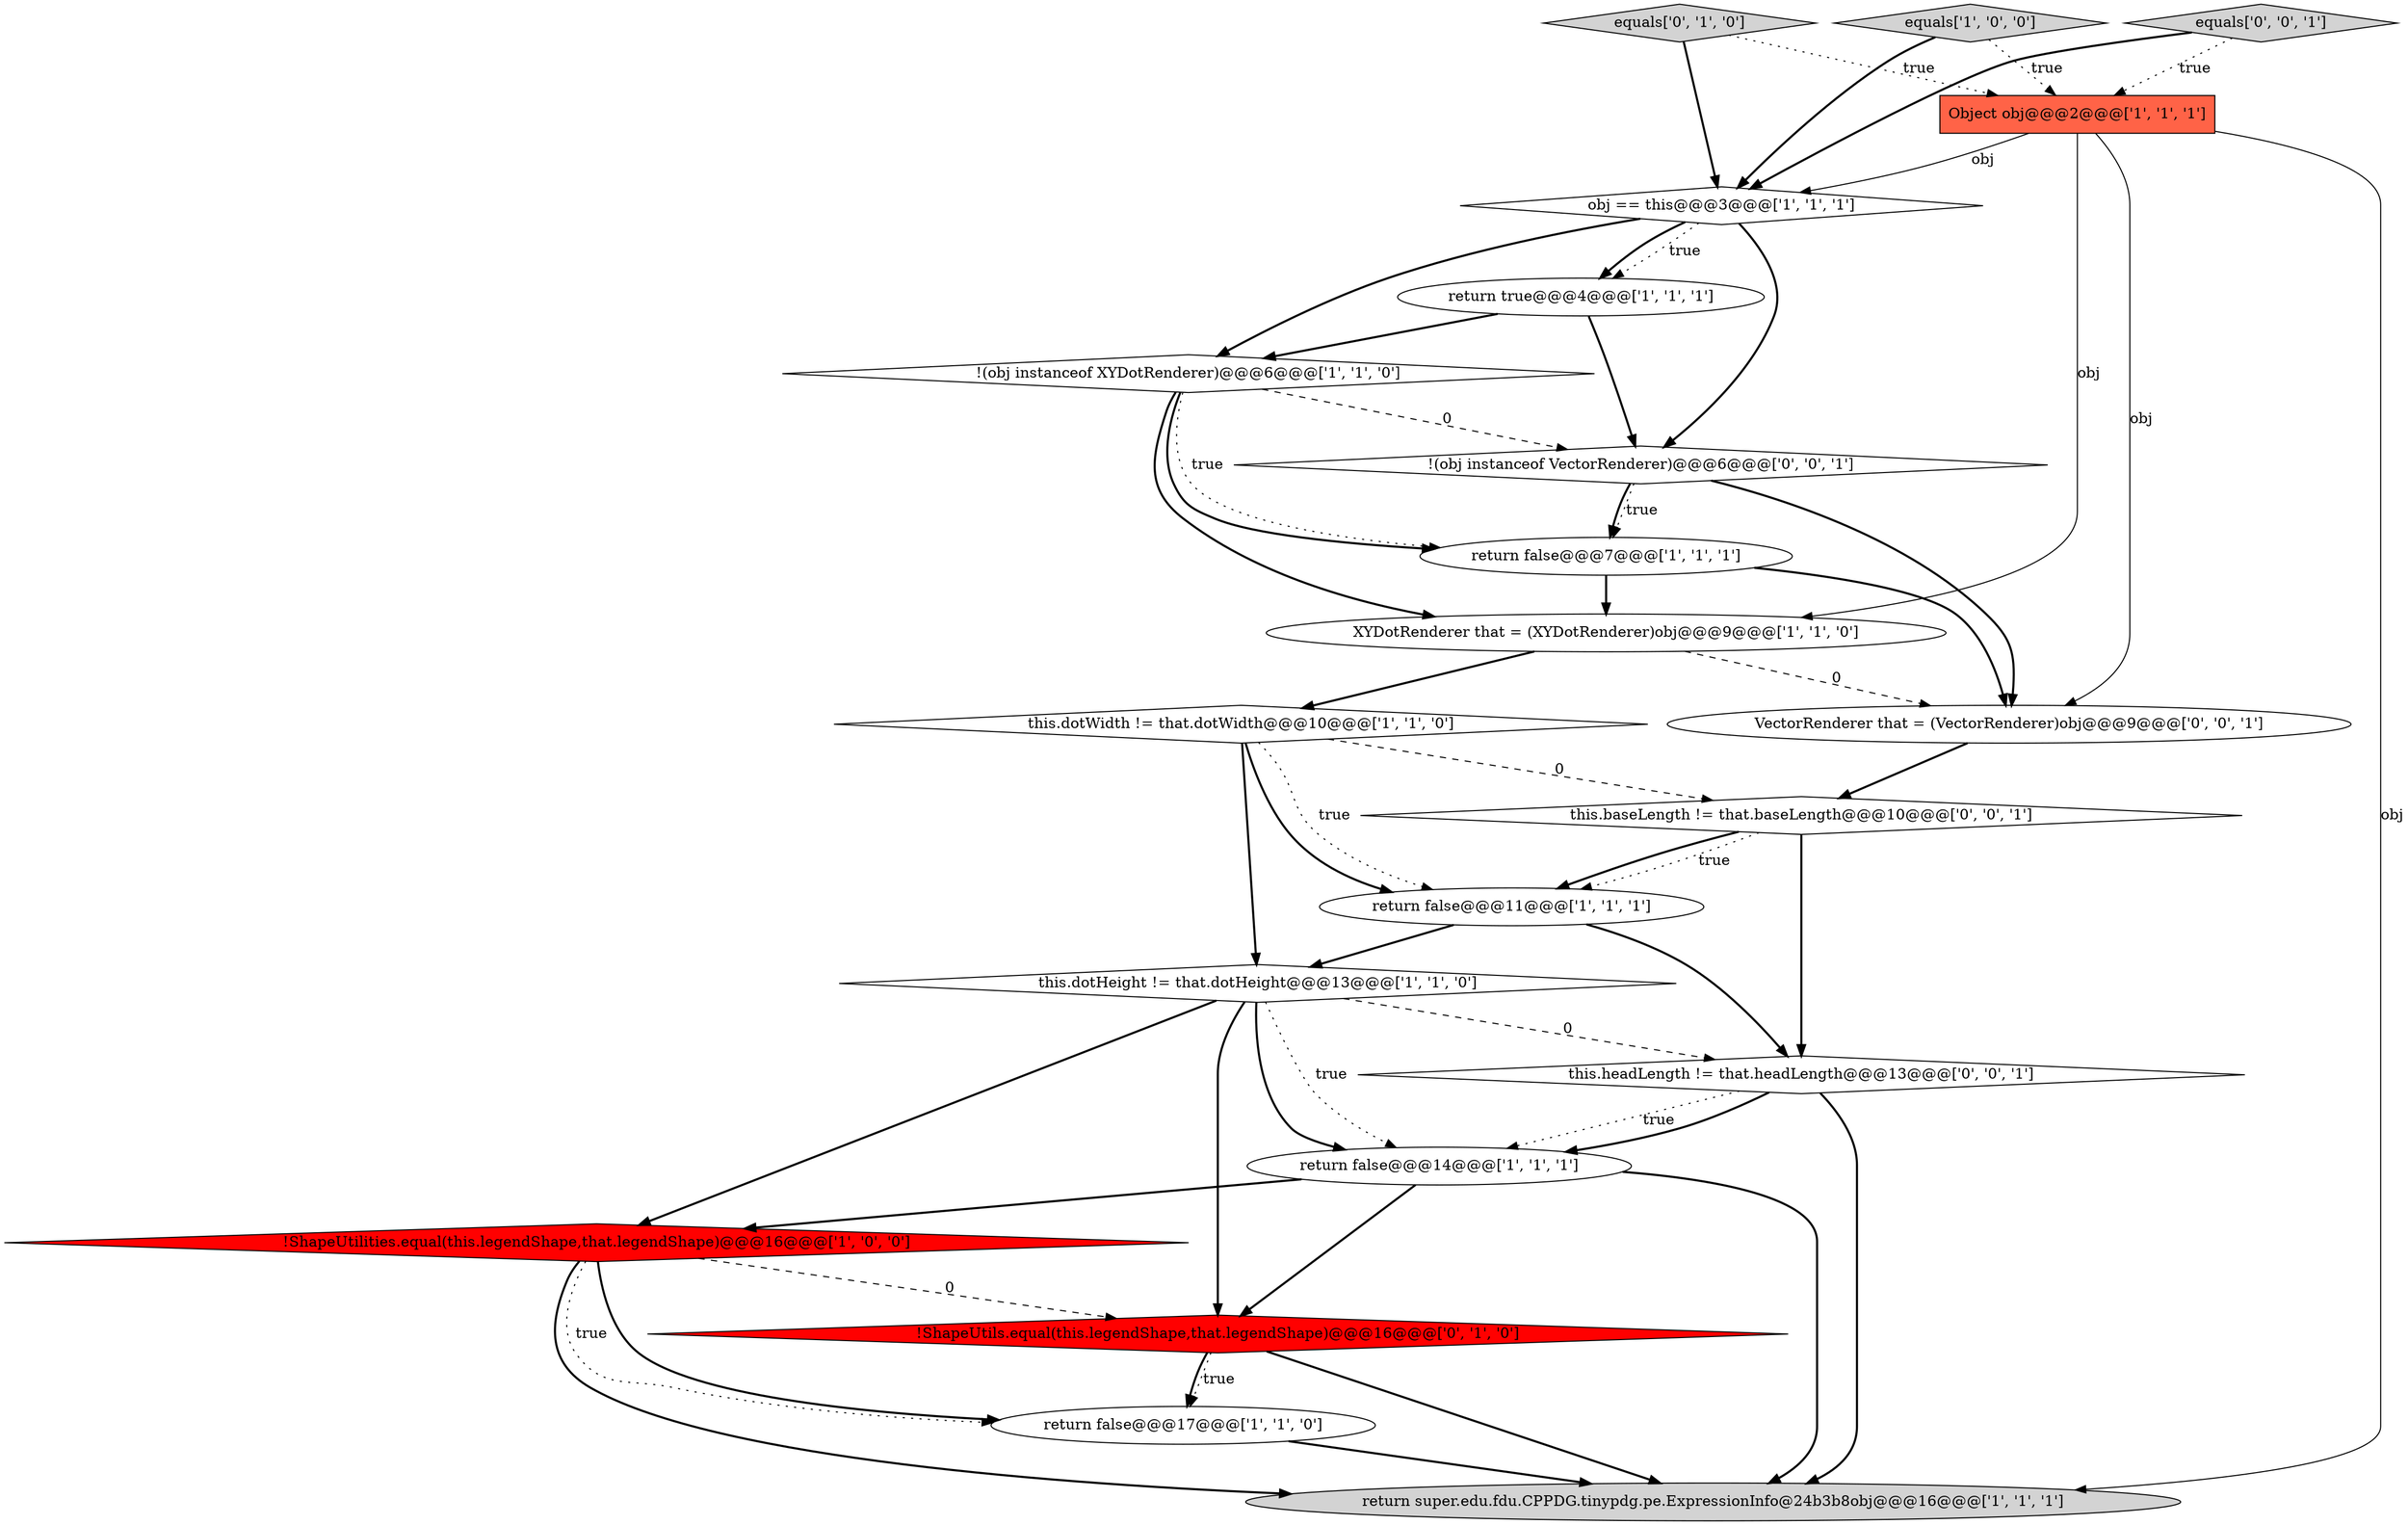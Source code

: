 digraph {
8 [style = filled, label = "return false@@@14@@@['1', '1', '1']", fillcolor = white, shape = ellipse image = "AAA0AAABBB1BBB"];
10 [style = filled, label = "XYDotRenderer that = (XYDotRenderer)obj@@@9@@@['1', '1', '0']", fillcolor = white, shape = ellipse image = "AAA0AAABBB1BBB"];
13 [style = filled, label = "!ShapeUtilities.equal(this.legendShape,that.legendShape)@@@16@@@['1', '0', '0']", fillcolor = red, shape = diamond image = "AAA1AAABBB1BBB"];
9 [style = filled, label = "this.dotHeight != that.dotHeight@@@13@@@['1', '1', '0']", fillcolor = white, shape = diamond image = "AAA0AAABBB1BBB"];
16 [style = filled, label = "!(obj instanceof VectorRenderer)@@@6@@@['0', '0', '1']", fillcolor = white, shape = diamond image = "AAA0AAABBB3BBB"];
2 [style = filled, label = "Object obj@@@2@@@['1', '1', '1']", fillcolor = tomato, shape = box image = "AAA0AAABBB1BBB"];
1 [style = filled, label = "return super.edu.fdu.CPPDG.tinypdg.pe.ExpressionInfo@24b3b8obj@@@16@@@['1', '1', '1']", fillcolor = lightgray, shape = ellipse image = "AAA0AAABBB1BBB"];
14 [style = filled, label = "!ShapeUtils.equal(this.legendShape,that.legendShape)@@@16@@@['0', '1', '0']", fillcolor = red, shape = diamond image = "AAA1AAABBB2BBB"];
18 [style = filled, label = "equals['0', '0', '1']", fillcolor = lightgray, shape = diamond image = "AAA0AAABBB3BBB"];
3 [style = filled, label = "obj == this@@@3@@@['1', '1', '1']", fillcolor = white, shape = diamond image = "AAA0AAABBB1BBB"];
5 [style = filled, label = "!(obj instanceof XYDotRenderer)@@@6@@@['1', '1', '0']", fillcolor = white, shape = diamond image = "AAA0AAABBB1BBB"];
19 [style = filled, label = "VectorRenderer that = (VectorRenderer)obj@@@9@@@['0', '0', '1']", fillcolor = white, shape = ellipse image = "AAA0AAABBB3BBB"];
7 [style = filled, label = "return false@@@7@@@['1', '1', '1']", fillcolor = white, shape = ellipse image = "AAA0AAABBB1BBB"];
17 [style = filled, label = "this.baseLength != that.baseLength@@@10@@@['0', '0', '1']", fillcolor = white, shape = diamond image = "AAA0AAABBB3BBB"];
20 [style = filled, label = "this.headLength != that.headLength@@@13@@@['0', '0', '1']", fillcolor = white, shape = diamond image = "AAA0AAABBB3BBB"];
4 [style = filled, label = "return false@@@17@@@['1', '1', '0']", fillcolor = white, shape = ellipse image = "AAA0AAABBB1BBB"];
6 [style = filled, label = "equals['1', '0', '0']", fillcolor = lightgray, shape = diamond image = "AAA0AAABBB1BBB"];
0 [style = filled, label = "return true@@@4@@@['1', '1', '1']", fillcolor = white, shape = ellipse image = "AAA0AAABBB1BBB"];
15 [style = filled, label = "equals['0', '1', '0']", fillcolor = lightgray, shape = diamond image = "AAA0AAABBB2BBB"];
11 [style = filled, label = "this.dotWidth != that.dotWidth@@@10@@@['1', '1', '0']", fillcolor = white, shape = diamond image = "AAA0AAABBB1BBB"];
12 [style = filled, label = "return false@@@11@@@['1', '1', '1']", fillcolor = white, shape = ellipse image = "AAA0AAABBB1BBB"];
9->20 [style = dashed, label="0"];
5->10 [style = bold, label=""];
6->3 [style = bold, label=""];
0->16 [style = bold, label=""];
18->3 [style = bold, label=""];
7->10 [style = bold, label=""];
10->19 [style = dashed, label="0"];
20->8 [style = dotted, label="true"];
15->2 [style = dotted, label="true"];
11->12 [style = dotted, label="true"];
16->7 [style = bold, label=""];
12->20 [style = bold, label=""];
8->14 [style = bold, label=""];
11->12 [style = bold, label=""];
19->17 [style = bold, label=""];
11->17 [style = dashed, label="0"];
20->1 [style = bold, label=""];
3->16 [style = bold, label=""];
16->19 [style = bold, label=""];
11->9 [style = bold, label=""];
12->9 [style = bold, label=""];
9->8 [style = bold, label=""];
15->3 [style = bold, label=""];
13->1 [style = bold, label=""];
3->0 [style = bold, label=""];
14->1 [style = bold, label=""];
13->14 [style = dashed, label="0"];
9->8 [style = dotted, label="true"];
5->16 [style = dashed, label="0"];
16->7 [style = dotted, label="true"];
8->1 [style = bold, label=""];
2->19 [style = solid, label="obj"];
3->5 [style = bold, label=""];
17->12 [style = bold, label=""];
6->2 [style = dotted, label="true"];
14->4 [style = bold, label=""];
20->8 [style = bold, label=""];
2->10 [style = solid, label="obj"];
17->12 [style = dotted, label="true"];
5->7 [style = dotted, label="true"];
3->0 [style = dotted, label="true"];
9->14 [style = bold, label=""];
2->3 [style = solid, label="obj"];
5->7 [style = bold, label=""];
17->20 [style = bold, label=""];
4->1 [style = bold, label=""];
14->4 [style = dotted, label="true"];
7->19 [style = bold, label=""];
2->1 [style = solid, label="obj"];
13->4 [style = bold, label=""];
13->4 [style = dotted, label="true"];
8->13 [style = bold, label=""];
18->2 [style = dotted, label="true"];
0->5 [style = bold, label=""];
9->13 [style = bold, label=""];
10->11 [style = bold, label=""];
}
